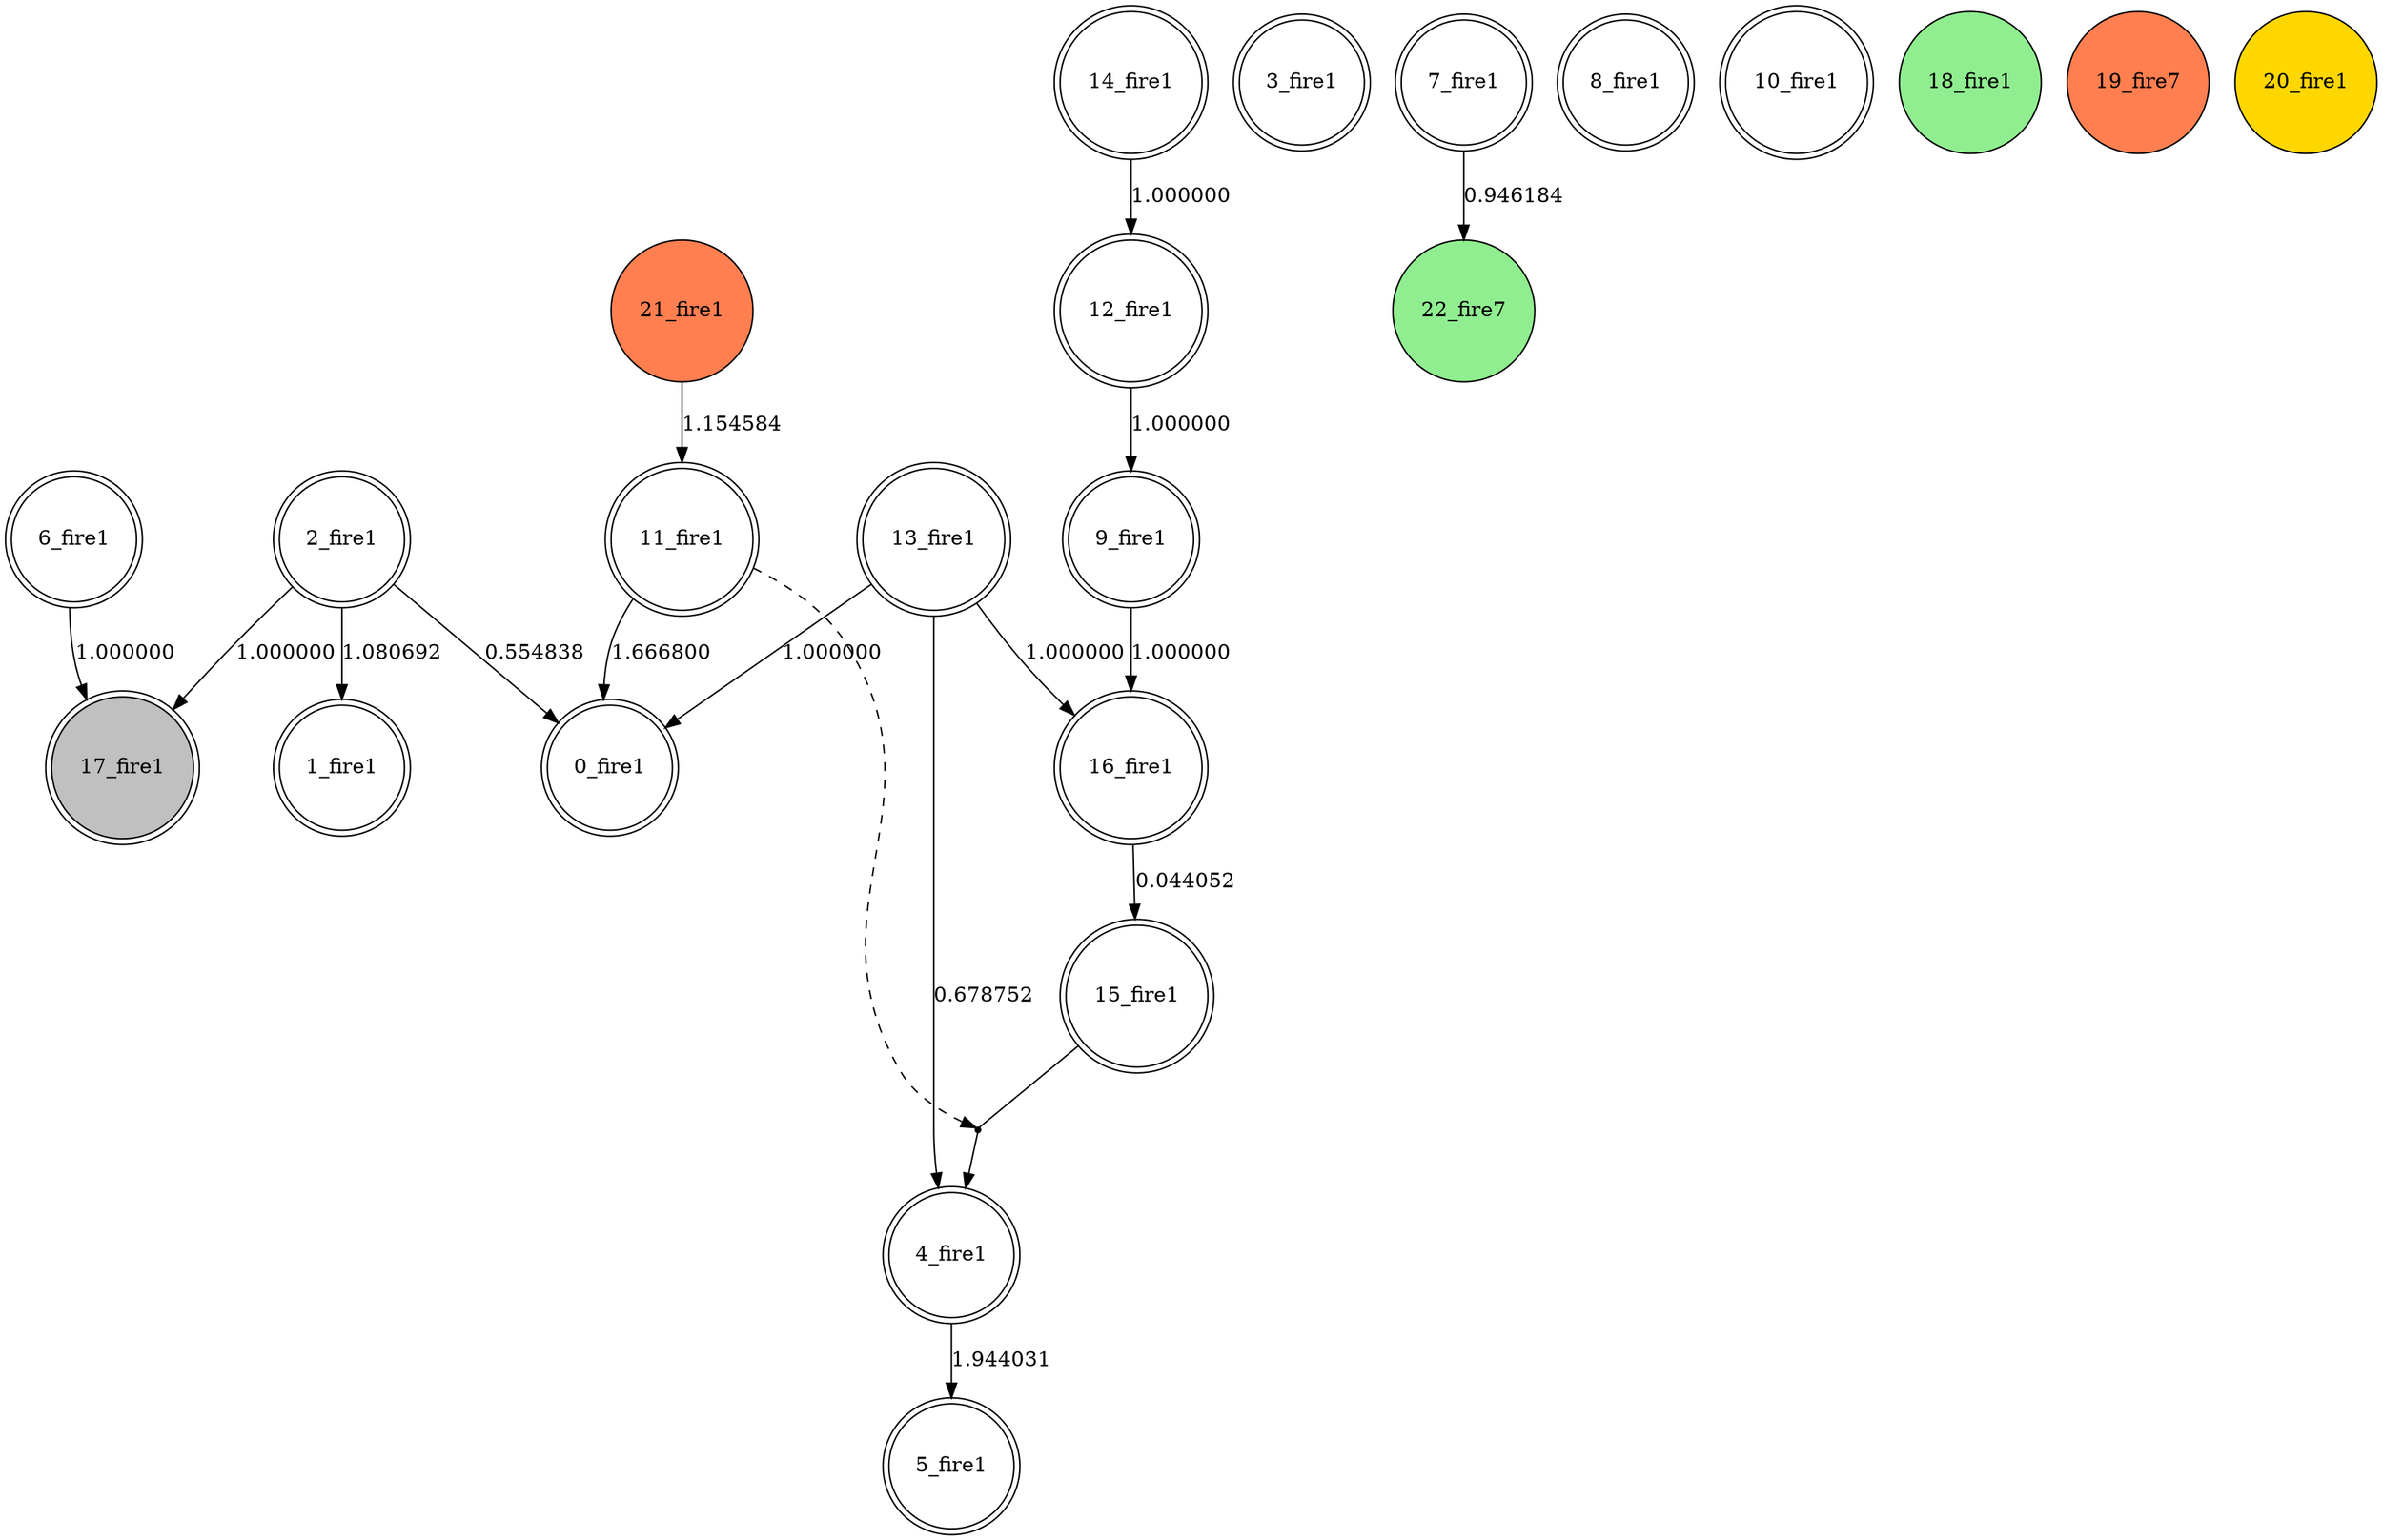 digraph G {
 node[shape = circle]
0 [label="0_fire1",shape=doublecircle]
1 [label="1_fire1",shape=doublecircle]
2 [label="2_fire1",shape=doublecircle]
3 [label="3_fire1",shape=doublecircle]
4 [label="4_fire1",shape=doublecircle]
5 [label="5_fire1",shape=doublecircle]
6 [label="6_fire1",shape=doublecircle]
7 [label="7_fire1",shape=doublecircle]
8 [label="8_fire1",shape=doublecircle]
9 [label="9_fire1",shape=doublecircle]
10 [label="10_fire1",shape=doublecircle]
11 [label="11_fire1",shape=doublecircle]
12 [label="12_fire1",shape=doublecircle]
13 [label="13_fire1",shape=doublecircle]
14 [label="14_fire1",shape=doublecircle]
15 [label="15_fire1",shape=doublecircle]
16 [label="16_fire1",shape=doublecircle]
17 [label="17_fire1",shape=doublecircle, style=filled, fillcolor=gray]
18 [label="18_fire1",style=filled, fillcolor=lightgreen]
19 [label="19_fire7",style=filled, fillcolor=coral]
20 [label="20_fire1",style=filled, fillcolor=gold]
21 [label="21_fire1",style=filled, fillcolor=coral]
22 [label="22_fire7",style=filled, fillcolor=lightgreen]
2 -> 1 [label="1.080692"]
6 -> 17 [label="1.000000"]
4 -> 5 [label="1.944031"]
21 -> 11 [label="1.154584"]
2 -> 17 [label="1.000000"]
13 -> 16 [label="1.000000"]
13 -> 4 [label="0.678752"]
7 -> 22 [label="0.946184"]
11 -> 0 [label="1.666800"]
23 [shape=point, label=""]
11 -> 23 [style=dashed] 
15 -> 23 [dir=none]
23 -> 4 
16 -> 15 [label="0.044052"]
2 -> 0 [label="0.554838"]
9 -> 16 [label="1.000000"]
14 -> 12 [label="1.000000"]
12 -> 9 [label="1.000000"]
13 -> 0 [label="1.000000"]
}
